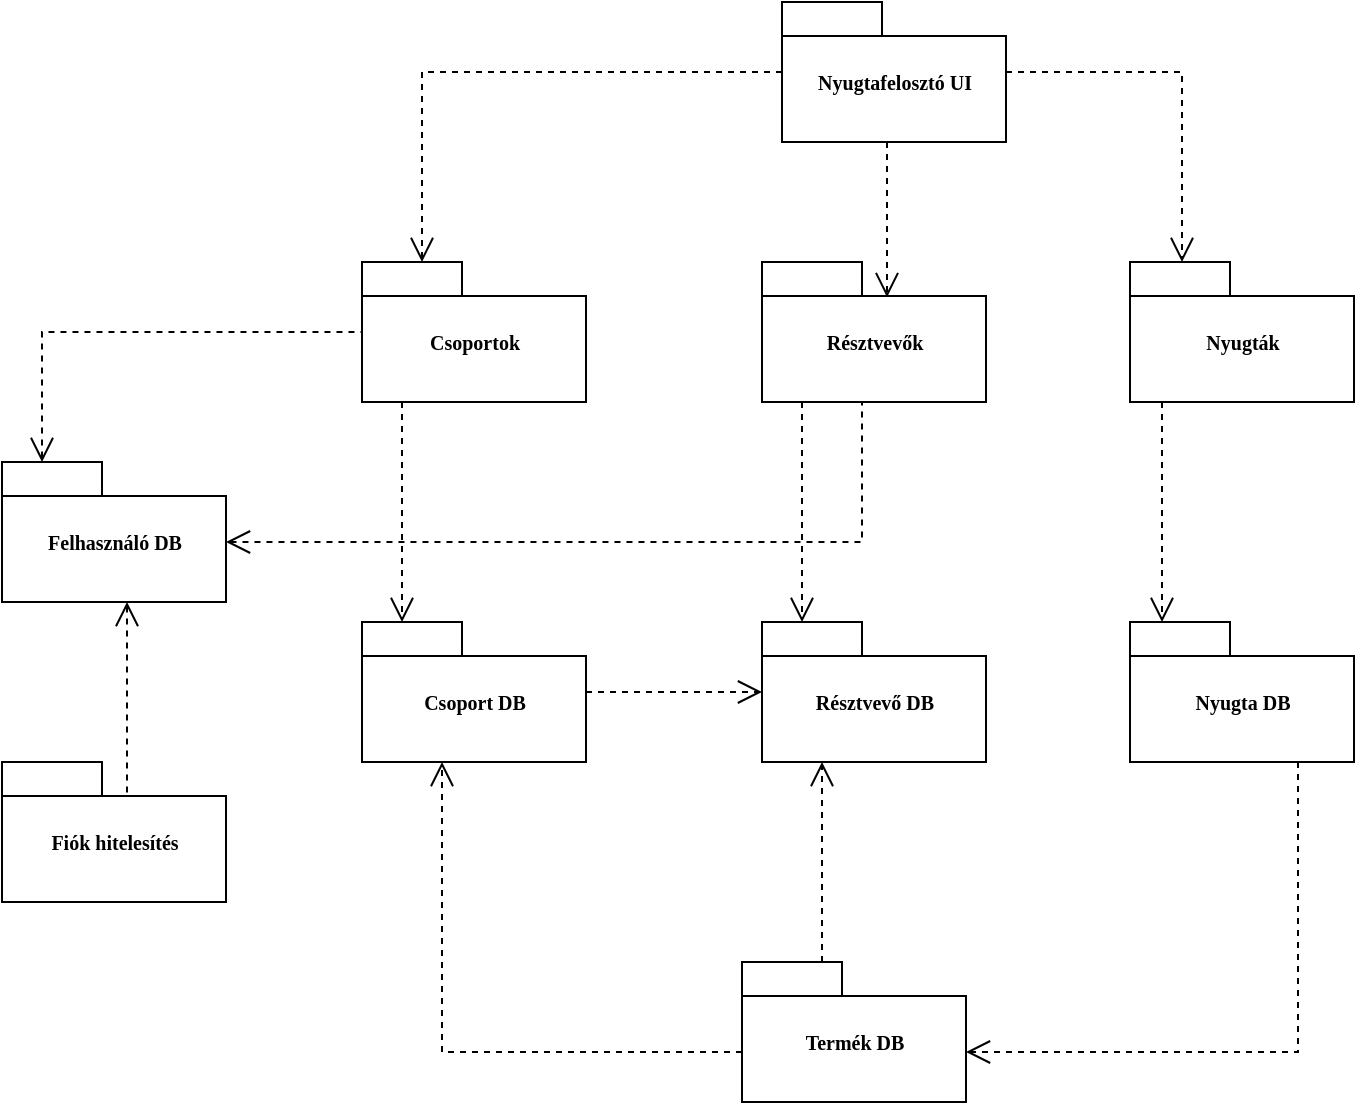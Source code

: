 <mxfile version="22.0.8" type="device">
  <diagram name="Page-1" id="b5b7bab2-c9e2-2cf4-8b2a-24fd1a2a6d21">
    <mxGraphModel dx="786" dy="1847" grid="1" gridSize="10" guides="1" tooltips="1" connect="1" arrows="1" fold="1" page="1" pageScale="1" pageWidth="827" pageHeight="1169" background="none" math="0" shadow="0">
      <root>
        <mxCell id="0" />
        <mxCell id="1" parent="0" />
        <mxCell id="mkbyTpelzLGyqAMYpUf6-1" style="edgeStyle=elbowEdgeStyle;rounded=0;html=1;dashed=1;labelBackgroundColor=none;startFill=0;endArrow=open;endFill=0;endSize=10;fontFamily=Verdana;fontSize=10;" parent="1" source="mkbyTpelzLGyqAMYpUf6-7" target="mkbyTpelzLGyqAMYpUf6-6" edge="1">
          <mxGeometry relative="1" as="geometry">
            <Array as="points">
              <mxPoint x="1500" y="130" />
            </Array>
          </mxGeometry>
        </mxCell>
        <mxCell id="mkbyTpelzLGyqAMYpUf6-2" style="edgeStyle=elbowEdgeStyle;rounded=0;html=1;dashed=1;labelBackgroundColor=none;startFill=0;endArrow=open;endFill=0;endSize=10;fontFamily=Verdana;fontSize=10;" parent="1" source="mkbyTpelzLGyqAMYpUf6-4" edge="1">
          <mxGeometry relative="1" as="geometry">
            <Array as="points">
              <mxPoint x="1738" y="70" />
            </Array>
            <mxPoint x="1738" y="90" as="sourcePoint" />
            <mxPoint x="1572" y="225" as="targetPoint" />
          </mxGeometry>
        </mxCell>
        <mxCell id="mkbyTpelzLGyqAMYpUf6-3" style="edgeStyle=elbowEdgeStyle;rounded=0;html=1;dashed=1;labelBackgroundColor=none;startFill=0;endArrow=open;endFill=0;endSize=10;fontFamily=Verdana;fontSize=10;" parent="1" source="mkbyTpelzLGyqAMYpUf6-7" edge="1">
          <mxGeometry relative="1" as="geometry">
            <Array as="points">
              <mxPoint x="1310" y="225" />
              <mxPoint x="1460" y="325" />
              <mxPoint x="1190" y="315" />
              <mxPoint x="1080" y="315" />
              <mxPoint x="1160" y="325" />
              <mxPoint x="1570" y="245" />
              <mxPoint x="1350" y="325" />
            </Array>
            <mxPoint x="1390" y="225" as="sourcePoint" />
            <mxPoint x="1310" y="80" as="targetPoint" />
          </mxGeometry>
        </mxCell>
        <mxCell id="mkbyTpelzLGyqAMYpUf6-4" value="Nyugta DB" style="shape=folder;fontStyle=1;spacingTop=10;tabWidth=50;tabHeight=17;tabPosition=left;html=1;rounded=0;shadow=0;comic=0;labelBackgroundColor=none;strokeColor=#000000;strokeWidth=1;fillColor=#ffffff;fontFamily=Verdana;fontSize=10;fontColor=#000000;align=center;" parent="1" vertex="1">
          <mxGeometry x="1654" y="10" width="112" height="70" as="geometry" />
        </mxCell>
        <mxCell id="mkbyTpelzLGyqAMYpUf6-5" value="Csoport DB" style="shape=folder;fontStyle=1;spacingTop=10;tabWidth=50;tabHeight=17;tabPosition=left;html=1;rounded=0;shadow=0;comic=0;labelBackgroundColor=none;strokeColor=#000000;strokeWidth=1;fillColor=#ffffff;fontFamily=Verdana;fontSize=10;fontColor=#000000;align=center;" parent="1" vertex="1">
          <mxGeometry x="1270" y="10" width="112" height="70" as="geometry" />
        </mxCell>
        <mxCell id="mkbyTpelzLGyqAMYpUf6-6" value="Résztvevő DB" style="shape=folder;fontStyle=1;spacingTop=10;tabWidth=50;tabHeight=17;tabPosition=left;html=1;rounded=0;shadow=0;comic=0;labelBackgroundColor=none;strokeColor=#000000;strokeWidth=1;fillColor=#ffffff;fontFamily=Verdana;fontSize=10;fontColor=#000000;align=center;" parent="1" vertex="1">
          <mxGeometry x="1470" y="10" width="112" height="70" as="geometry" />
        </mxCell>
        <mxCell id="mkbyTpelzLGyqAMYpUf6-7" value="Termék DB" style="shape=folder;fontStyle=1;spacingTop=10;tabWidth=50;tabHeight=17;tabPosition=left;html=1;rounded=0;shadow=0;comic=0;labelBackgroundColor=none;strokeColor=#000000;strokeWidth=1;fillColor=#ffffff;fontFamily=Verdana;fontSize=10;fontColor=#000000;align=center;" parent="1" vertex="1">
          <mxGeometry x="1460" y="180" width="112" height="70" as="geometry" />
        </mxCell>
        <mxCell id="mkbyTpelzLGyqAMYpUf6-9" style="rounded=0;html=1;dashed=1;labelBackgroundColor=none;startFill=0;endArrow=open;endFill=0;endSize=10;fontFamily=Verdana;fontSize=10;edgeStyle=elbowEdgeStyle;" parent="1" source="mkbyTpelzLGyqAMYpUf6-5" target="mkbyTpelzLGyqAMYpUf6-6" edge="1">
          <mxGeometry relative="1" as="geometry">
            <mxPoint x="1596" y="110" as="sourcePoint" />
            <mxPoint x="1597" y="158" as="targetPoint" />
          </mxGeometry>
        </mxCell>
        <mxCell id="mkbyTpelzLGyqAMYpUf6-10" style="edgeStyle=elbowEdgeStyle;rounded=0;html=1;entryX=0.559;entryY=0.251;entryPerimeter=0;dashed=1;labelBackgroundColor=none;startFill=0;endArrow=none;endFill=0;endSize=10;fontFamily=Verdana;fontSize=10;startArrow=open;startSize=10;" parent="1" source="mkbyTpelzLGyqAMYpUf6-11" target="mkbyTpelzLGyqAMYpUf6-12" edge="1">
          <mxGeometry relative="1" as="geometry" />
        </mxCell>
        <mxCell id="mkbyTpelzLGyqAMYpUf6-24" style="edgeStyle=elbowEdgeStyle;rounded=0;orthogonalLoop=1;jettySize=auto;html=1;startArrow=open;startFill=0;endArrow=none;endFill=0;startSize=10;dashed=1;endSize=10;" parent="1" source="mkbyTpelzLGyqAMYpUf6-11" target="mkbyTpelzLGyqAMYpUf6-18" edge="1">
          <mxGeometry relative="1" as="geometry">
            <Array as="points">
              <mxPoint x="1110" y="-90" />
              <mxPoint x="1130" y="-100" />
              <mxPoint x="1160" y="-30" />
            </Array>
          </mxGeometry>
        </mxCell>
        <mxCell id="mkbyTpelzLGyqAMYpUf6-11" value="Felhasználó DB" style="shape=folder;fontStyle=1;spacingTop=10;tabWidth=50;tabHeight=17;tabPosition=left;html=1;rounded=0;shadow=0;comic=0;labelBackgroundColor=none;strokeColor=#000000;strokeWidth=1;fillColor=#ffffff;fontFamily=Verdana;fontSize=10;fontColor=#000000;align=center;" parent="1" vertex="1">
          <mxGeometry x="1090" y="-70" width="112" height="70" as="geometry" />
        </mxCell>
        <mxCell id="mkbyTpelzLGyqAMYpUf6-12" value="Fiók hitelesítés" style="shape=folder;fontStyle=1;spacingTop=10;tabWidth=50;tabHeight=17;tabPosition=left;html=1;rounded=0;shadow=0;comic=0;labelBackgroundColor=none;strokeColor=#000000;strokeWidth=1;fillColor=#ffffff;fontFamily=Verdana;fontSize=10;fontColor=#000000;align=center;" parent="1" vertex="1">
          <mxGeometry x="1090" y="80" width="112" height="70" as="geometry" />
        </mxCell>
        <mxCell id="mkbyTpelzLGyqAMYpUf6-14" style="edgeStyle=elbowEdgeStyle;rounded=0;html=1;entryX=0.559;entryY=0.251;entryPerimeter=0;dashed=1;labelBackgroundColor=none;startFill=0;endArrow=open;endFill=0;endSize=10;fontFamily=Verdana;fontSize=10;" parent="1" source="mkbyTpelzLGyqAMYpUf6-17" target="mkbyTpelzLGyqAMYpUf6-19" edge="1">
          <mxGeometry relative="1" as="geometry" />
        </mxCell>
        <mxCell id="mkbyTpelzLGyqAMYpUf6-15" style="edgeStyle=elbowEdgeStyle;rounded=0;html=1;dashed=1;labelBackgroundColor=none;startFill=0;endArrow=open;endFill=0;endSize=10;fontFamily=Verdana;fontSize=10;" parent="1" source="mkbyTpelzLGyqAMYpUf6-17" target="mkbyTpelzLGyqAMYpUf6-20" edge="1">
          <mxGeometry relative="1" as="geometry">
            <Array as="points">
              <mxPoint x="1680" y="-200" />
              <mxPoint x="1660" y="-260" />
              <mxPoint x="1690" y="-230" />
            </Array>
          </mxGeometry>
        </mxCell>
        <mxCell id="mkbyTpelzLGyqAMYpUf6-16" style="edgeStyle=elbowEdgeStyle;rounded=0;html=1;dashed=1;labelBackgroundColor=none;startFill=0;endArrow=open;endFill=0;endSize=10;fontFamily=Verdana;fontSize=10;" parent="1" source="mkbyTpelzLGyqAMYpUf6-17" target="mkbyTpelzLGyqAMYpUf6-18" edge="1">
          <mxGeometry relative="1" as="geometry">
            <Array as="points">
              <mxPoint x="1300" y="-200" />
              <mxPoint x="1350" y="-210" />
            </Array>
          </mxGeometry>
        </mxCell>
        <mxCell id="mkbyTpelzLGyqAMYpUf6-17" value="Nyugtafelosztó UI" style="shape=folder;fontStyle=1;spacingTop=10;tabWidth=50;tabHeight=17;tabPosition=left;html=1;rounded=0;shadow=0;comic=0;labelBackgroundColor=none;strokeColor=#000000;strokeWidth=1;fillColor=#ffffff;fontFamily=Verdana;fontSize=10;fontColor=#000000;align=center;" parent="1" vertex="1">
          <mxGeometry x="1480" y="-300" width="112" height="70" as="geometry" />
        </mxCell>
        <mxCell id="mkbyTpelzLGyqAMYpUf6-18" value="Csoportok" style="shape=folder;fontStyle=1;spacingTop=10;tabWidth=50;tabHeight=17;tabPosition=left;html=1;rounded=0;shadow=0;comic=0;labelBackgroundColor=none;strokeColor=#000000;strokeWidth=1;fillColor=#ffffff;fontFamily=Verdana;fontSize=10;fontColor=#000000;align=center;" parent="1" vertex="1">
          <mxGeometry x="1270" y="-170" width="112" height="70" as="geometry" />
        </mxCell>
        <mxCell id="mkbyTpelzLGyqAMYpUf6-19" value="Résztvevők" style="shape=folder;fontStyle=1;spacingTop=10;tabWidth=50;tabHeight=17;tabPosition=left;html=1;rounded=0;shadow=0;comic=0;labelBackgroundColor=none;strokeColor=#000000;strokeWidth=1;fillColor=#ffffff;fontFamily=Verdana;fontSize=10;fontColor=#000000;align=center;" parent="1" vertex="1">
          <mxGeometry x="1470" y="-170" width="112" height="70" as="geometry" />
        </mxCell>
        <mxCell id="mkbyTpelzLGyqAMYpUf6-20" value="Nyugták" style="shape=folder;fontStyle=1;spacingTop=10;tabWidth=50;tabHeight=17;tabPosition=left;html=1;rounded=0;shadow=0;comic=0;labelBackgroundColor=none;strokeColor=#000000;strokeWidth=1;fillColor=#ffffff;fontFamily=Verdana;fontSize=10;fontColor=#000000;align=center;" parent="1" vertex="1">
          <mxGeometry x="1654" y="-170" width="112" height="70" as="geometry" />
        </mxCell>
        <mxCell id="mkbyTpelzLGyqAMYpUf6-22" style="rounded=0;html=1;dashed=1;labelBackgroundColor=none;startFill=0;endArrow=none;endFill=0;endSize=10;fontFamily=Verdana;fontSize=10;startSize=10;startArrow=open;edgeStyle=elbowEdgeStyle;" parent="1" source="mkbyTpelzLGyqAMYpUf6-11" target="mkbyTpelzLGyqAMYpUf6-19" edge="1">
          <mxGeometry relative="1" as="geometry">
            <mxPoint x="1252" y="35" as="sourcePoint" />
            <mxPoint x="1534" y="35" as="targetPoint" />
            <Array as="points">
              <mxPoint x="1520" y="-30" />
              <mxPoint x="1400" />
              <mxPoint x="1530" y="-60" />
              <mxPoint x="1430" y="-40" />
            </Array>
          </mxGeometry>
        </mxCell>
        <mxCell id="mkbyTpelzLGyqAMYpUf6-28" style="edgeStyle=elbowEdgeStyle;rounded=0;html=1;dashed=1;labelBackgroundColor=none;startFill=0;endArrow=open;endFill=0;endSize=10;fontFamily=Verdana;fontSize=10;" parent="1" source="mkbyTpelzLGyqAMYpUf6-18" target="mkbyTpelzLGyqAMYpUf6-5" edge="1">
          <mxGeometry relative="1" as="geometry">
            <mxPoint x="1543" y="-220" as="sourcePoint" />
            <mxPoint x="1543" y="-142" as="targetPoint" />
            <Array as="points">
              <mxPoint x="1290" y="-50" />
              <mxPoint x="1300" y="-70" />
            </Array>
          </mxGeometry>
        </mxCell>
        <mxCell id="mkbyTpelzLGyqAMYpUf6-29" style="edgeStyle=elbowEdgeStyle;rounded=0;html=1;dashed=1;labelBackgroundColor=none;startFill=0;endArrow=open;endFill=0;endSize=10;fontFamily=Verdana;fontSize=10;" parent="1" source="mkbyTpelzLGyqAMYpUf6-19" target="mkbyTpelzLGyqAMYpUf6-6" edge="1">
          <mxGeometry relative="1" as="geometry">
            <mxPoint x="1553" y="-210" as="sourcePoint" />
            <mxPoint x="1553" y="-132" as="targetPoint" />
            <Array as="points">
              <mxPoint x="1490" y="-60" />
            </Array>
          </mxGeometry>
        </mxCell>
        <mxCell id="mkbyTpelzLGyqAMYpUf6-30" style="edgeStyle=elbowEdgeStyle;rounded=0;html=1;dashed=1;labelBackgroundColor=none;startFill=0;endArrow=open;endFill=0;endSize=10;fontFamily=Verdana;fontSize=10;" parent="1" source="mkbyTpelzLGyqAMYpUf6-20" target="mkbyTpelzLGyqAMYpUf6-4" edge="1">
          <mxGeometry relative="1" as="geometry">
            <mxPoint x="1563" y="-200" as="sourcePoint" />
            <mxPoint x="1563" y="-122" as="targetPoint" />
            <Array as="points">
              <mxPoint x="1670" y="-60" />
              <mxPoint x="1680" y="-70" />
            </Array>
          </mxGeometry>
        </mxCell>
      </root>
    </mxGraphModel>
  </diagram>
</mxfile>
